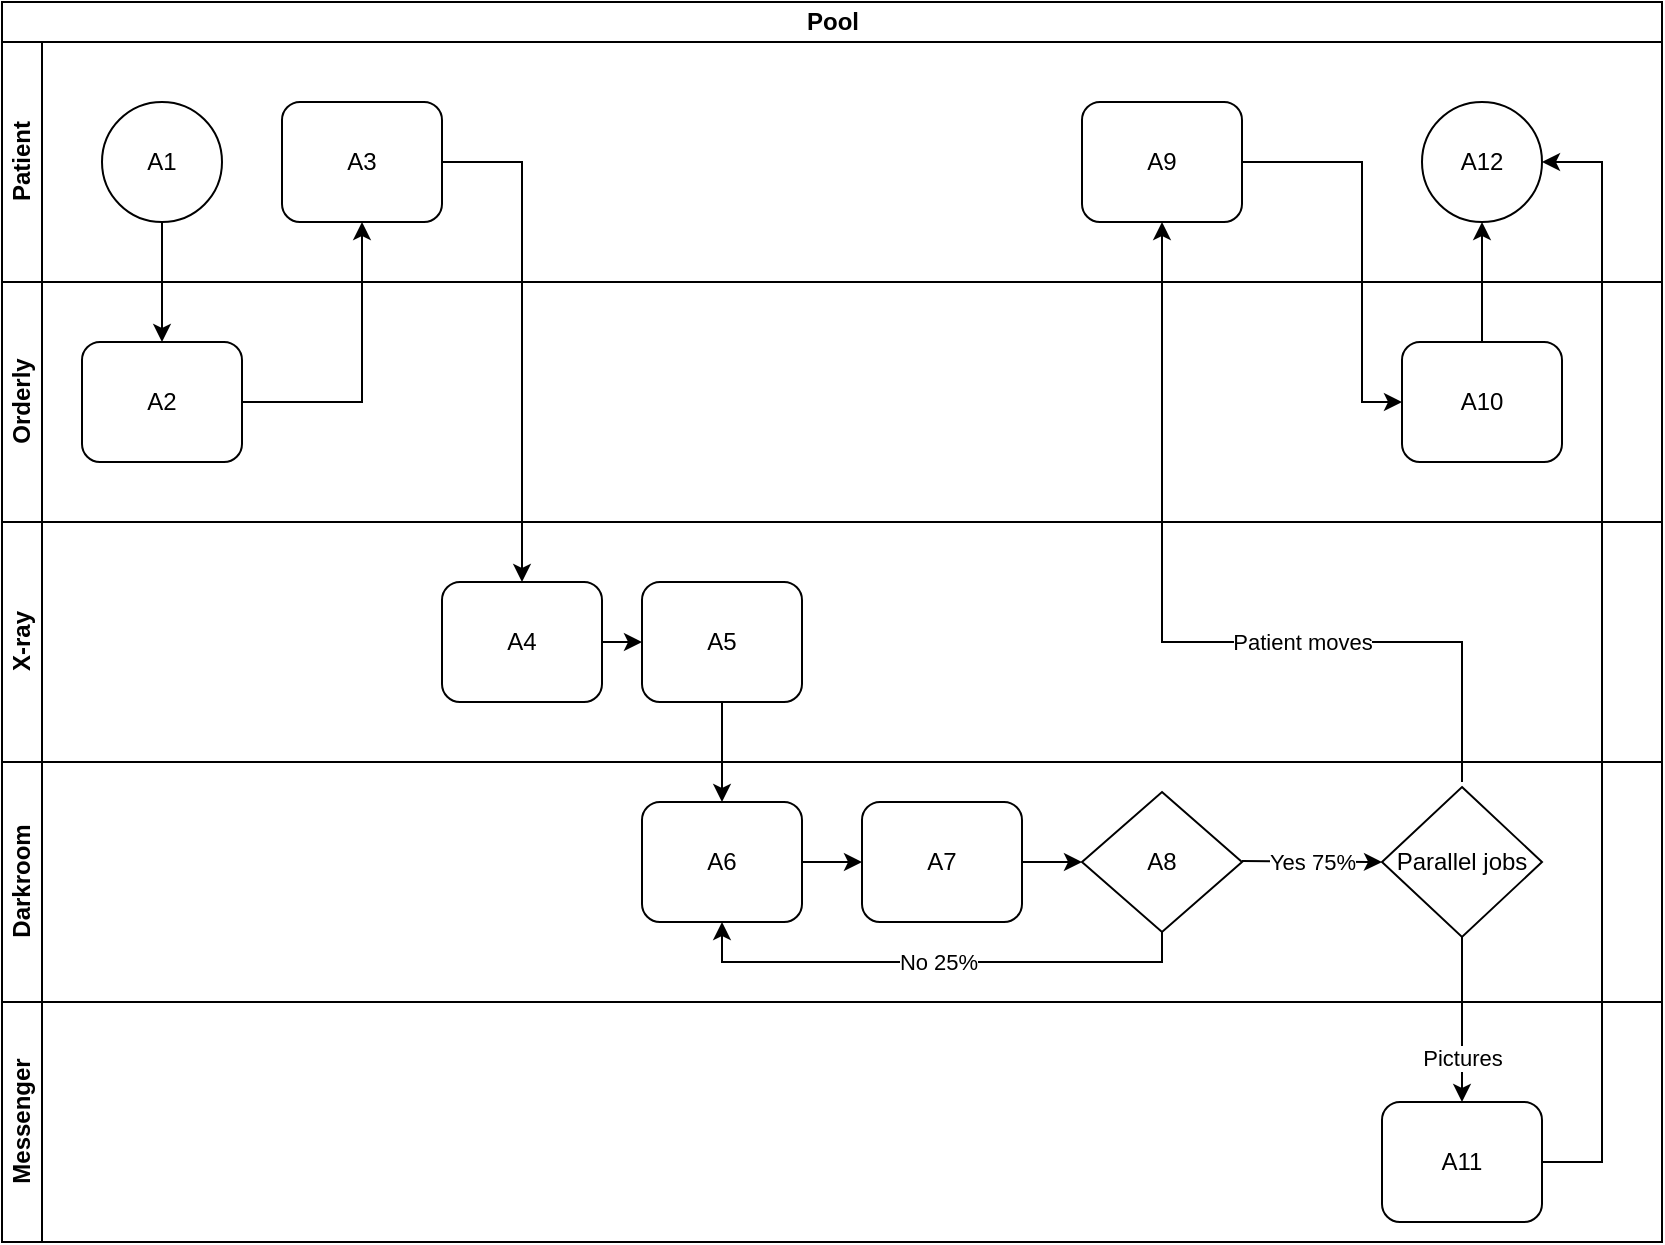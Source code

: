 <mxfile version="26.2.8">
  <diagram id="C5RBs43oDa-KdzZeNtuy" name="Page-1">
    <mxGraphModel dx="1137" dy="644" grid="1" gridSize="10" guides="1" tooltips="1" connect="1" arrows="1" fold="1" page="1" pageScale="1" pageWidth="827" pageHeight="1169" math="0" shadow="0">
      <root>
        <mxCell id="WIyWlLk6GJQsqaUBKTNV-0" />
        <mxCell id="WIyWlLk6GJQsqaUBKTNV-1" parent="WIyWlLk6GJQsqaUBKTNV-0" />
        <mxCell id="bujUGtZxUJ-lk4tV-rR1-0" value="Pool" style="swimlane;childLayout=stackLayout;resizeParent=1;resizeParentMax=0;horizontal=1;startSize=20;horizontalStack=0;html=1;" vertex="1" parent="WIyWlLk6GJQsqaUBKTNV-1">
          <mxGeometry width="830" height="380" as="geometry" />
        </mxCell>
        <mxCell id="bujUGtZxUJ-lk4tV-rR1-1" value="Patient" style="swimlane;startSize=20;horizontal=0;html=1;" vertex="1" parent="bujUGtZxUJ-lk4tV-rR1-0">
          <mxGeometry y="20" width="830" height="120" as="geometry" />
        </mxCell>
        <mxCell id="bujUGtZxUJ-lk4tV-rR1-7" value="A1" style="ellipse;whiteSpace=wrap;html=1;aspect=fixed;fillColor=light-dark(#FFFFFF,#00CC00);" vertex="1" parent="bujUGtZxUJ-lk4tV-rR1-1">
          <mxGeometry x="50" y="30" width="60" height="60" as="geometry" />
        </mxCell>
        <mxCell id="bujUGtZxUJ-lk4tV-rR1-8" value="A12" style="ellipse;whiteSpace=wrap;html=1;aspect=fixed;fillColor=light-dark(#FFFFFF,#FF3333);" vertex="1" parent="bujUGtZxUJ-lk4tV-rR1-1">
          <mxGeometry x="710" y="30" width="60" height="60" as="geometry" />
        </mxCell>
        <mxCell id="bujUGtZxUJ-lk4tV-rR1-11" value="A3" style="rounded=1;whiteSpace=wrap;html=1;" vertex="1" parent="bujUGtZxUJ-lk4tV-rR1-1">
          <mxGeometry x="140" y="30" width="80" height="60" as="geometry" />
        </mxCell>
        <mxCell id="bujUGtZxUJ-lk4tV-rR1-29" value="A9" style="rounded=1;whiteSpace=wrap;html=1;" vertex="1" parent="bujUGtZxUJ-lk4tV-rR1-1">
          <mxGeometry x="540" y="30" width="80" height="60" as="geometry" />
        </mxCell>
        <mxCell id="bujUGtZxUJ-lk4tV-rR1-31" value="" style="endArrow=classic;html=1;rounded=0;entryX=0;entryY=0.5;entryDx=0;entryDy=0;" edge="1" parent="bujUGtZxUJ-lk4tV-rR1-1" target="bujUGtZxUJ-lk4tV-rR1-30">
          <mxGeometry width="50" height="50" relative="1" as="geometry">
            <mxPoint x="620" y="60" as="sourcePoint" />
            <mxPoint x="670" y="10" as="targetPoint" />
            <Array as="points">
              <mxPoint x="680" y="60" />
              <mxPoint x="680" y="180" />
            </Array>
          </mxGeometry>
        </mxCell>
        <mxCell id="bujUGtZxUJ-lk4tV-rR1-2" value="Orderly" style="swimlane;startSize=20;horizontal=0;html=1;" vertex="1" parent="bujUGtZxUJ-lk4tV-rR1-0">
          <mxGeometry y="140" width="830" height="120" as="geometry" />
        </mxCell>
        <mxCell id="bujUGtZxUJ-lk4tV-rR1-9" value="A2" style="rounded=1;whiteSpace=wrap;html=1;" vertex="1" parent="bujUGtZxUJ-lk4tV-rR1-2">
          <mxGeometry x="40" y="30" width="80" height="60" as="geometry" />
        </mxCell>
        <mxCell id="bujUGtZxUJ-lk4tV-rR1-30" value="A10" style="rounded=1;whiteSpace=wrap;html=1;" vertex="1" parent="bujUGtZxUJ-lk4tV-rR1-2">
          <mxGeometry x="700" y="30" width="80" height="60" as="geometry" />
        </mxCell>
        <mxCell id="bujUGtZxUJ-lk4tV-rR1-3" value="X-ray" style="swimlane;startSize=20;horizontal=0;html=1;" vertex="1" parent="bujUGtZxUJ-lk4tV-rR1-0">
          <mxGeometry y="260" width="830" height="120" as="geometry" />
        </mxCell>
        <mxCell id="bujUGtZxUJ-lk4tV-rR1-13" value="A4" style="rounded=1;whiteSpace=wrap;html=1;" vertex="1" parent="bujUGtZxUJ-lk4tV-rR1-3">
          <mxGeometry x="220" y="30" width="80" height="60" as="geometry" />
        </mxCell>
        <mxCell id="bujUGtZxUJ-lk4tV-rR1-15" value="A5" style="rounded=1;whiteSpace=wrap;html=1;" vertex="1" parent="bujUGtZxUJ-lk4tV-rR1-3">
          <mxGeometry x="320" y="30" width="80" height="60" as="geometry" />
        </mxCell>
        <mxCell id="bujUGtZxUJ-lk4tV-rR1-16" value="" style="endArrow=classic;html=1;rounded=0;exitX=0.5;exitY=1;exitDx=0;exitDy=0;entryX=0.5;entryY=0;entryDx=0;entryDy=0;" edge="1" parent="bujUGtZxUJ-lk4tV-rR1-0" source="bujUGtZxUJ-lk4tV-rR1-7" target="bujUGtZxUJ-lk4tV-rR1-9">
          <mxGeometry width="50" height="50" relative="1" as="geometry">
            <mxPoint x="360" y="380" as="sourcePoint" />
            <mxPoint x="410" y="330" as="targetPoint" />
          </mxGeometry>
        </mxCell>
        <mxCell id="bujUGtZxUJ-lk4tV-rR1-17" value="" style="endArrow=classic;html=1;rounded=0;exitX=1;exitY=0.5;exitDx=0;exitDy=0;entryX=0.5;entryY=1;entryDx=0;entryDy=0;" edge="1" parent="bujUGtZxUJ-lk4tV-rR1-0" source="bujUGtZxUJ-lk4tV-rR1-9" target="bujUGtZxUJ-lk4tV-rR1-11">
          <mxGeometry width="50" height="50" relative="1" as="geometry">
            <mxPoint x="360" y="380" as="sourcePoint" />
            <mxPoint x="410" y="330" as="targetPoint" />
            <Array as="points">
              <mxPoint x="180" y="200" />
            </Array>
          </mxGeometry>
        </mxCell>
        <mxCell id="bujUGtZxUJ-lk4tV-rR1-18" value="" style="endArrow=classic;html=1;rounded=0;exitX=1;exitY=0.5;exitDx=0;exitDy=0;entryX=0.5;entryY=0;entryDx=0;entryDy=0;" edge="1" parent="bujUGtZxUJ-lk4tV-rR1-0" source="bujUGtZxUJ-lk4tV-rR1-11" target="bujUGtZxUJ-lk4tV-rR1-13">
          <mxGeometry width="50" height="50" relative="1" as="geometry">
            <mxPoint x="360" y="380" as="sourcePoint" />
            <mxPoint x="410" y="330" as="targetPoint" />
            <Array as="points">
              <mxPoint x="260" y="80" />
            </Array>
          </mxGeometry>
        </mxCell>
        <mxCell id="bujUGtZxUJ-lk4tV-rR1-32" value="" style="endArrow=classic;html=1;rounded=0;entryX=0.5;entryY=1;entryDx=0;entryDy=0;exitX=0.5;exitY=0;exitDx=0;exitDy=0;" edge="1" parent="bujUGtZxUJ-lk4tV-rR1-0" source="bujUGtZxUJ-lk4tV-rR1-30" target="bujUGtZxUJ-lk4tV-rR1-8">
          <mxGeometry width="50" height="50" relative="1" as="geometry">
            <mxPoint x="730" y="160" as="sourcePoint" />
            <mxPoint x="780" y="110" as="targetPoint" />
          </mxGeometry>
        </mxCell>
        <mxCell id="bujUGtZxUJ-lk4tV-rR1-4" value="Messenger" style="swimlane;startSize=20;horizontal=0;html=1;" vertex="1" parent="WIyWlLk6GJQsqaUBKTNV-1">
          <mxGeometry y="500" width="830" height="120" as="geometry" />
        </mxCell>
        <mxCell id="bujUGtZxUJ-lk4tV-rR1-39" value="A11" style="rounded=1;whiteSpace=wrap;html=1;" vertex="1" parent="bujUGtZxUJ-lk4tV-rR1-4">
          <mxGeometry x="690" y="50" width="80" height="60" as="geometry" />
        </mxCell>
        <mxCell id="bujUGtZxUJ-lk4tV-rR1-5" value="Darkroom" style="swimlane;startSize=20;horizontal=0;html=1;" vertex="1" parent="WIyWlLk6GJQsqaUBKTNV-1">
          <mxGeometry y="380" width="830" height="120" as="geometry" />
        </mxCell>
        <mxCell id="bujUGtZxUJ-lk4tV-rR1-20" value="A6" style="rounded=1;whiteSpace=wrap;html=1;" vertex="1" parent="bujUGtZxUJ-lk4tV-rR1-5">
          <mxGeometry x="320" y="20" width="80" height="60" as="geometry" />
        </mxCell>
        <mxCell id="bujUGtZxUJ-lk4tV-rR1-24" value="A7" style="rounded=1;whiteSpace=wrap;html=1;" vertex="1" parent="bujUGtZxUJ-lk4tV-rR1-5">
          <mxGeometry x="430" y="20" width="80" height="60" as="geometry" />
        </mxCell>
        <mxCell id="bujUGtZxUJ-lk4tV-rR1-25" value="" style="endArrow=classic;html=1;rounded=0;entryX=0;entryY=0.5;entryDx=0;entryDy=0;" edge="1" parent="bujUGtZxUJ-lk4tV-rR1-5" target="bujUGtZxUJ-lk4tV-rR1-24">
          <mxGeometry width="50" height="50" relative="1" as="geometry">
            <mxPoint x="400" y="50" as="sourcePoint" />
            <mxPoint x="450" as="targetPoint" />
          </mxGeometry>
        </mxCell>
        <mxCell id="bujUGtZxUJ-lk4tV-rR1-26" value="A8" style="rhombus;whiteSpace=wrap;html=1;" vertex="1" parent="bujUGtZxUJ-lk4tV-rR1-5">
          <mxGeometry x="540" y="15" width="80" height="70" as="geometry" />
        </mxCell>
        <mxCell id="bujUGtZxUJ-lk4tV-rR1-33" value="" style="endArrow=classic;html=1;rounded=0;entryX=0.5;entryY=1;entryDx=0;entryDy=0;exitX=0.5;exitY=1;exitDx=0;exitDy=0;" edge="1" parent="bujUGtZxUJ-lk4tV-rR1-5" source="bujUGtZxUJ-lk4tV-rR1-26" target="bujUGtZxUJ-lk4tV-rR1-20">
          <mxGeometry relative="1" as="geometry">
            <mxPoint x="470" y="100" as="sourcePoint" />
            <mxPoint x="570" y="100" as="targetPoint" />
            <Array as="points">
              <mxPoint x="580" y="100" />
              <mxPoint x="360" y="100" />
            </Array>
          </mxGeometry>
        </mxCell>
        <mxCell id="bujUGtZxUJ-lk4tV-rR1-34" value="No 25%" style="edgeLabel;resizable=0;html=1;;align=center;verticalAlign=middle;" connectable="0" vertex="1" parent="bujUGtZxUJ-lk4tV-rR1-33">
          <mxGeometry relative="1" as="geometry" />
        </mxCell>
        <mxCell id="bujUGtZxUJ-lk4tV-rR1-36" value="" style="endArrow=classic;html=1;rounded=0;" edge="1" parent="bujUGtZxUJ-lk4tV-rR1-5">
          <mxGeometry relative="1" as="geometry">
            <mxPoint x="620" y="49.5" as="sourcePoint" />
            <mxPoint x="690" y="50" as="targetPoint" />
          </mxGeometry>
        </mxCell>
        <mxCell id="bujUGtZxUJ-lk4tV-rR1-37" value="Yes 75%" style="edgeLabel;resizable=0;html=1;;align=center;verticalAlign=middle;" connectable="0" vertex="1" parent="bujUGtZxUJ-lk4tV-rR1-36">
          <mxGeometry relative="1" as="geometry" />
        </mxCell>
        <mxCell id="bujUGtZxUJ-lk4tV-rR1-38" value="" style="endArrow=classic;html=1;rounded=0;entryX=0;entryY=0.5;entryDx=0;entryDy=0;exitX=1;exitY=0.5;exitDx=0;exitDy=0;" edge="1" parent="bujUGtZxUJ-lk4tV-rR1-5" source="bujUGtZxUJ-lk4tV-rR1-24" target="bujUGtZxUJ-lk4tV-rR1-26">
          <mxGeometry width="50" height="50" relative="1" as="geometry">
            <mxPoint x="360" as="sourcePoint" />
            <mxPoint x="410" y="-50" as="targetPoint" />
          </mxGeometry>
        </mxCell>
        <mxCell id="bujUGtZxUJ-lk4tV-rR1-42" value="Parallel jobs" style="rhombus;whiteSpace=wrap;html=1;" vertex="1" parent="bujUGtZxUJ-lk4tV-rR1-5">
          <mxGeometry x="690" y="12.5" width="80" height="75" as="geometry" />
        </mxCell>
        <mxCell id="bujUGtZxUJ-lk4tV-rR1-19" value="" style="endArrow=classic;html=1;rounded=0;exitX=1;exitY=0.5;exitDx=0;exitDy=0;" edge="1" parent="WIyWlLk6GJQsqaUBKTNV-1" source="bujUGtZxUJ-lk4tV-rR1-13">
          <mxGeometry width="50" height="50" relative="1" as="geometry">
            <mxPoint x="360" y="380" as="sourcePoint" />
            <mxPoint x="320" y="320" as="targetPoint" />
          </mxGeometry>
        </mxCell>
        <mxCell id="bujUGtZxUJ-lk4tV-rR1-23" value="" style="endArrow=classic;html=1;rounded=0;exitX=0.5;exitY=1;exitDx=0;exitDy=0;" edge="1" parent="WIyWlLk6GJQsqaUBKTNV-1" source="bujUGtZxUJ-lk4tV-rR1-15" target="bujUGtZxUJ-lk4tV-rR1-20">
          <mxGeometry width="50" height="50" relative="1" as="geometry">
            <mxPoint x="360" y="380" as="sourcePoint" />
            <mxPoint x="410" y="330" as="targetPoint" />
          </mxGeometry>
        </mxCell>
        <mxCell id="bujUGtZxUJ-lk4tV-rR1-41" value="" style="endArrow=classic;html=1;rounded=0;exitX=1;exitY=0.5;exitDx=0;exitDy=0;entryX=1;entryY=0.5;entryDx=0;entryDy=0;" edge="1" parent="WIyWlLk6GJQsqaUBKTNV-1" source="bujUGtZxUJ-lk4tV-rR1-39" target="bujUGtZxUJ-lk4tV-rR1-8">
          <mxGeometry width="50" height="50" relative="1" as="geometry">
            <mxPoint x="790" y="560" as="sourcePoint" />
            <mxPoint x="840" y="510" as="targetPoint" />
            <Array as="points">
              <mxPoint x="800" y="580" />
              <mxPoint x="800" y="80" />
            </Array>
          </mxGeometry>
        </mxCell>
        <mxCell id="bujUGtZxUJ-lk4tV-rR1-44" value="" style="endArrow=classic;html=1;rounded=0;entryX=0.5;entryY=1;entryDx=0;entryDy=0;" edge="1" parent="WIyWlLk6GJQsqaUBKTNV-1" target="bujUGtZxUJ-lk4tV-rR1-29">
          <mxGeometry relative="1" as="geometry">
            <mxPoint x="730" y="390" as="sourcePoint" />
            <mxPoint x="580" y="350" as="targetPoint" />
            <Array as="points">
              <mxPoint x="730" y="320" />
              <mxPoint x="580" y="320" />
            </Array>
          </mxGeometry>
        </mxCell>
        <mxCell id="bujUGtZxUJ-lk4tV-rR1-45" value="Patient moves" style="edgeLabel;resizable=0;html=1;;align=center;verticalAlign=middle;" connectable="0" vertex="1" parent="bujUGtZxUJ-lk4tV-rR1-44">
          <mxGeometry relative="1" as="geometry">
            <mxPoint x="65" as="offset" />
          </mxGeometry>
        </mxCell>
        <mxCell id="bujUGtZxUJ-lk4tV-rR1-46" value="" style="endArrow=classic;html=1;rounded=0;entryX=0.5;entryY=0;entryDx=0;entryDy=0;exitX=0.5;exitY=1;exitDx=0;exitDy=0;" edge="1" parent="WIyWlLk6GJQsqaUBKTNV-1" source="bujUGtZxUJ-lk4tV-rR1-42" target="bujUGtZxUJ-lk4tV-rR1-39">
          <mxGeometry relative="1" as="geometry">
            <mxPoint x="480" y="350" as="sourcePoint" />
            <mxPoint x="580" y="350" as="targetPoint" />
          </mxGeometry>
        </mxCell>
        <mxCell id="bujUGtZxUJ-lk4tV-rR1-47" value="Pictures" style="edgeLabel;resizable=0;html=1;;align=center;verticalAlign=middle;" connectable="0" vertex="1" parent="bujUGtZxUJ-lk4tV-rR1-46">
          <mxGeometry relative="1" as="geometry">
            <mxPoint y="19" as="offset" />
          </mxGeometry>
        </mxCell>
      </root>
    </mxGraphModel>
  </diagram>
</mxfile>
